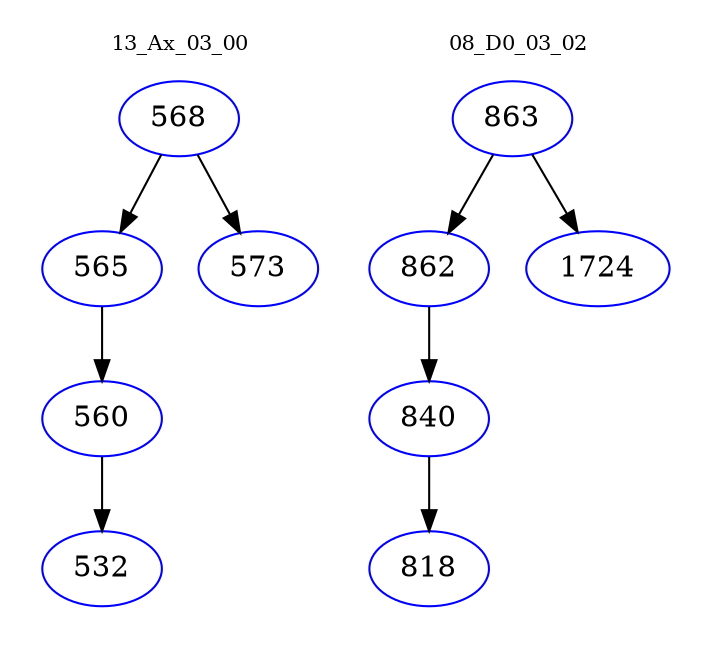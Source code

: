 digraph{
subgraph cluster_0 {
color = white
label = "13_Ax_03_00";
fontsize=10;
T0_568 [label="568", color="blue"]
T0_568 -> T0_565 [color="black"]
T0_565 [label="565", color="blue"]
T0_565 -> T0_560 [color="black"]
T0_560 [label="560", color="blue"]
T0_560 -> T0_532 [color="black"]
T0_532 [label="532", color="blue"]
T0_568 -> T0_573 [color="black"]
T0_573 [label="573", color="blue"]
}
subgraph cluster_1 {
color = white
label = "08_D0_03_02";
fontsize=10;
T1_863 [label="863", color="blue"]
T1_863 -> T1_862 [color="black"]
T1_862 [label="862", color="blue"]
T1_862 -> T1_840 [color="black"]
T1_840 [label="840", color="blue"]
T1_840 -> T1_818 [color="black"]
T1_818 [label="818", color="blue"]
T1_863 -> T1_1724 [color="black"]
T1_1724 [label="1724", color="blue"]
}
}
